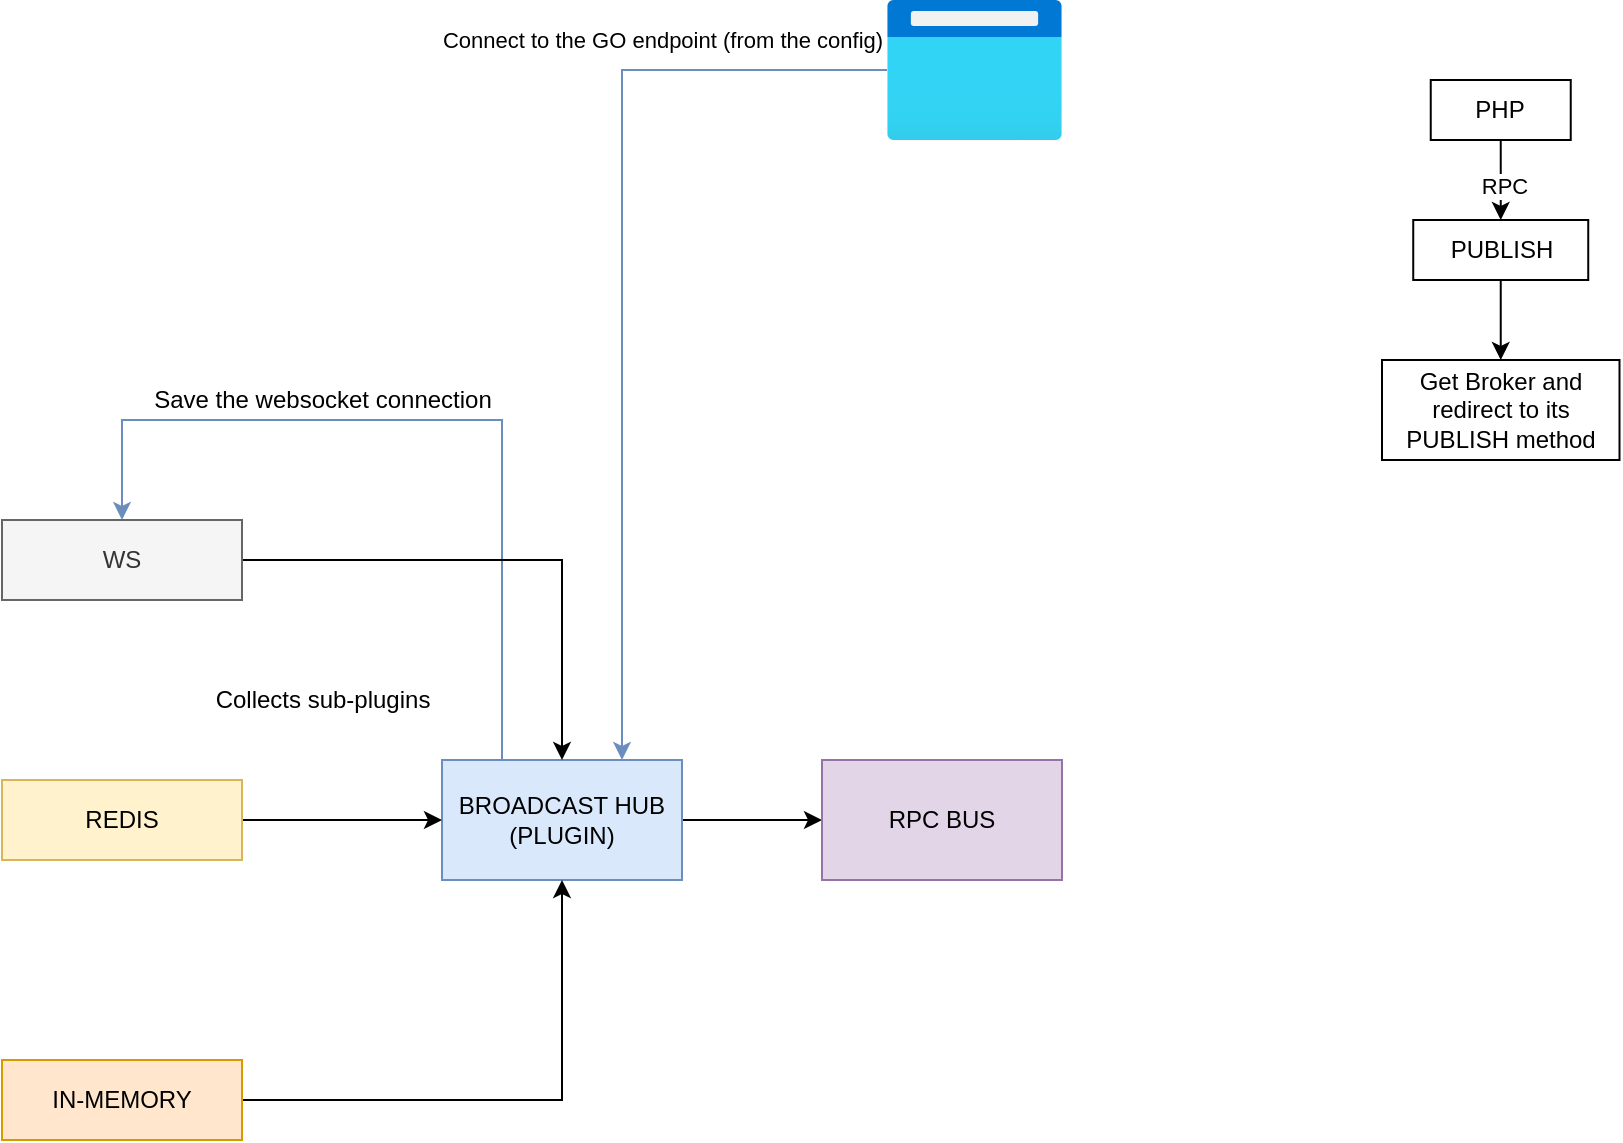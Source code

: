 <mxfile version="14.5.1" type="device"><diagram id="fD2kwGC0DAS2S_q_IsmE" name="Page-1"><mxGraphModel dx="814" dy="486" grid="1" gridSize="10" guides="1" tooltips="1" connect="1" arrows="1" fold="1" page="1" pageScale="1" pageWidth="1920" pageHeight="1200" math="0" shadow="0"><root><mxCell id="0"/><mxCell id="1" parent="0"/><mxCell id="y4MLTYBancT3lkQri0nA-9" style="edgeStyle=orthogonalEdgeStyle;rounded=0;orthogonalLoop=1;jettySize=auto;html=1;exitX=1;exitY=0.5;exitDx=0;exitDy=0;" parent="1" source="y4MLTYBancT3lkQri0nA-1" edge="1"><mxGeometry relative="1" as="geometry"><mxPoint x="620" y="440" as="targetPoint"/></mxGeometry></mxCell><mxCell id="CDYlmZ7dxupAKddLQDts-15" style="edgeStyle=orthogonalEdgeStyle;rounded=0;orthogonalLoop=1;jettySize=auto;html=1;exitX=0.25;exitY=0;exitDx=0;exitDy=0;entryX=0.5;entryY=0;entryDx=0;entryDy=0;fillColor=#dae8fc;strokeColor=#6c8ebf;" edge="1" parent="1" source="y4MLTYBancT3lkQri0nA-1" target="y4MLTYBancT3lkQri0nA-2"><mxGeometry relative="1" as="geometry"><Array as="points"><mxPoint x="460" y="240"/><mxPoint x="270" y="240"/></Array></mxGeometry></mxCell><mxCell id="y4MLTYBancT3lkQri0nA-1" value="BROADCAST HUB (PLUGIN)" style="rounded=0;whiteSpace=wrap;html=1;fillColor=#dae8fc;strokeColor=#6c8ebf;" parent="1" vertex="1"><mxGeometry x="430" y="410" width="120" height="60" as="geometry"/></mxCell><mxCell id="y4MLTYBancT3lkQri0nA-5" style="edgeStyle=orthogonalEdgeStyle;rounded=0;orthogonalLoop=1;jettySize=auto;html=1;exitX=1;exitY=0.5;exitDx=0;exitDy=0;entryX=0.5;entryY=0;entryDx=0;entryDy=0;" parent="1" source="y4MLTYBancT3lkQri0nA-2" target="y4MLTYBancT3lkQri0nA-1" edge="1"><mxGeometry relative="1" as="geometry"/></mxCell><mxCell id="y4MLTYBancT3lkQri0nA-2" value="WS" style="rounded=0;whiteSpace=wrap;html=1;fillColor=#f5f5f5;strokeColor=#666666;fontColor=#333333;" parent="1" vertex="1"><mxGeometry x="210" y="290" width="120" height="40" as="geometry"/></mxCell><mxCell id="y4MLTYBancT3lkQri0nA-6" style="edgeStyle=orthogonalEdgeStyle;rounded=0;orthogonalLoop=1;jettySize=auto;html=1;exitX=1;exitY=0.5;exitDx=0;exitDy=0;entryX=0;entryY=0.5;entryDx=0;entryDy=0;" parent="1" source="y4MLTYBancT3lkQri0nA-3" target="y4MLTYBancT3lkQri0nA-1" edge="1"><mxGeometry relative="1" as="geometry"/></mxCell><mxCell id="y4MLTYBancT3lkQri0nA-3" value="REDIS" style="rounded=0;whiteSpace=wrap;html=1;fillColor=#fff2cc;strokeColor=#d6b656;" parent="1" vertex="1"><mxGeometry x="210" y="420" width="120" height="40" as="geometry"/></mxCell><mxCell id="y4MLTYBancT3lkQri0nA-7" style="edgeStyle=orthogonalEdgeStyle;rounded=0;orthogonalLoop=1;jettySize=auto;html=1;exitX=1;exitY=0.5;exitDx=0;exitDy=0;entryX=0.5;entryY=1;entryDx=0;entryDy=0;" parent="1" source="y4MLTYBancT3lkQri0nA-4" target="y4MLTYBancT3lkQri0nA-1" edge="1"><mxGeometry relative="1" as="geometry"/></mxCell><mxCell id="y4MLTYBancT3lkQri0nA-4" value="IN-MEMORY" style="rounded=0;whiteSpace=wrap;html=1;fillColor=#ffe6cc;strokeColor=#d79b00;" parent="1" vertex="1"><mxGeometry x="210" y="560" width="120" height="40" as="geometry"/></mxCell><mxCell id="y4MLTYBancT3lkQri0nA-8" value="Collects sub-plugins" style="text;html=1;align=center;verticalAlign=middle;resizable=0;points=[];autosize=1;" parent="1" vertex="1"><mxGeometry x="310" y="370" width="120" height="20" as="geometry"/></mxCell><mxCell id="y4MLTYBancT3lkQri0nA-10" value="RPC BUS" style="rounded=0;whiteSpace=wrap;html=1;fillColor=#e1d5e7;strokeColor=#9673a6;" parent="1" vertex="1"><mxGeometry x="620" y="410" width="120" height="60" as="geometry"/></mxCell><mxCell id="CDYlmZ7dxupAKddLQDts-6" style="edgeStyle=orthogonalEdgeStyle;rounded=0;orthogonalLoop=1;jettySize=auto;html=1;entryX=0.75;entryY=0;entryDx=0;entryDy=0;fillColor=#dae8fc;strokeColor=#6c8ebf;" edge="1" parent="1" source="CDYlmZ7dxupAKddLQDts-1" target="y4MLTYBancT3lkQri0nA-1"><mxGeometry relative="1" as="geometry"/></mxCell><mxCell id="CDYlmZ7dxupAKddLQDts-8" value="Connect to the GO endpoint (from the config)" style="edgeLabel;html=1;align=center;verticalAlign=middle;resizable=0;points=[];" vertex="1" connectable="0" parent="CDYlmZ7dxupAKddLQDts-6"><mxGeometry x="-0.668" y="-2" relative="1" as="geometry"><mxPoint x="-33.3" y="-13" as="offset"/></mxGeometry></mxCell><mxCell id="CDYlmZ7dxupAKddLQDts-1" value="" style="aspect=fixed;html=1;points=[];align=center;image;fontSize=12;image=img/lib/azure2/general/Browser.svg;" vertex="1" parent="1"><mxGeometry x="652.5" y="30" width="87.5" height="70" as="geometry"/></mxCell><mxCell id="CDYlmZ7dxupAKddLQDts-13" style="edgeStyle=orthogonalEdgeStyle;rounded=0;orthogonalLoop=1;jettySize=auto;html=1;exitX=0.5;exitY=1;exitDx=0;exitDy=0;entryX=0.5;entryY=0;entryDx=0;entryDy=0;" edge="1" parent="1" source="CDYlmZ7dxupAKddLQDts-3" target="CDYlmZ7dxupAKddLQDts-12"><mxGeometry relative="1" as="geometry"/></mxCell><mxCell id="CDYlmZ7dxupAKddLQDts-3" value="PUBLISH" style="rounded=0;whiteSpace=wrap;html=1;" vertex="1" parent="1"><mxGeometry x="915.62" y="140" width="87.5" height="30" as="geometry"/></mxCell><mxCell id="CDYlmZ7dxupAKddLQDts-10" style="edgeStyle=orthogonalEdgeStyle;rounded=0;orthogonalLoop=1;jettySize=auto;html=1;exitX=0.5;exitY=1;exitDx=0;exitDy=0;entryX=0.5;entryY=0;entryDx=0;entryDy=0;" edge="1" parent="1" source="CDYlmZ7dxupAKddLQDts-5" target="CDYlmZ7dxupAKddLQDts-3"><mxGeometry relative="1" as="geometry"/></mxCell><mxCell id="CDYlmZ7dxupAKddLQDts-11" value="RPC" style="edgeLabel;html=1;align=center;verticalAlign=middle;resizable=0;points=[];" vertex="1" connectable="0" parent="CDYlmZ7dxupAKddLQDts-10"><mxGeometry x="0.136" y="1" relative="1" as="geometry"><mxPoint as="offset"/></mxGeometry></mxCell><mxCell id="CDYlmZ7dxupAKddLQDts-5" value="PHP" style="rounded=0;whiteSpace=wrap;html=1;" vertex="1" parent="1"><mxGeometry x="924.37" y="70" width="70" height="30" as="geometry"/></mxCell><mxCell id="CDYlmZ7dxupAKddLQDts-9" value="Save the websocket connection" style="text;html=1;align=center;verticalAlign=middle;resizable=0;points=[];autosize=1;" vertex="1" parent="1"><mxGeometry x="280" y="220" width="180" height="20" as="geometry"/></mxCell><mxCell id="CDYlmZ7dxupAKddLQDts-12" value="Get Broker and redirect to its PUBLISH method" style="rounded=0;whiteSpace=wrap;html=1;" vertex="1" parent="1"><mxGeometry x="900" y="210" width="118.75" height="50" as="geometry"/></mxCell></root></mxGraphModel></diagram></mxfile>